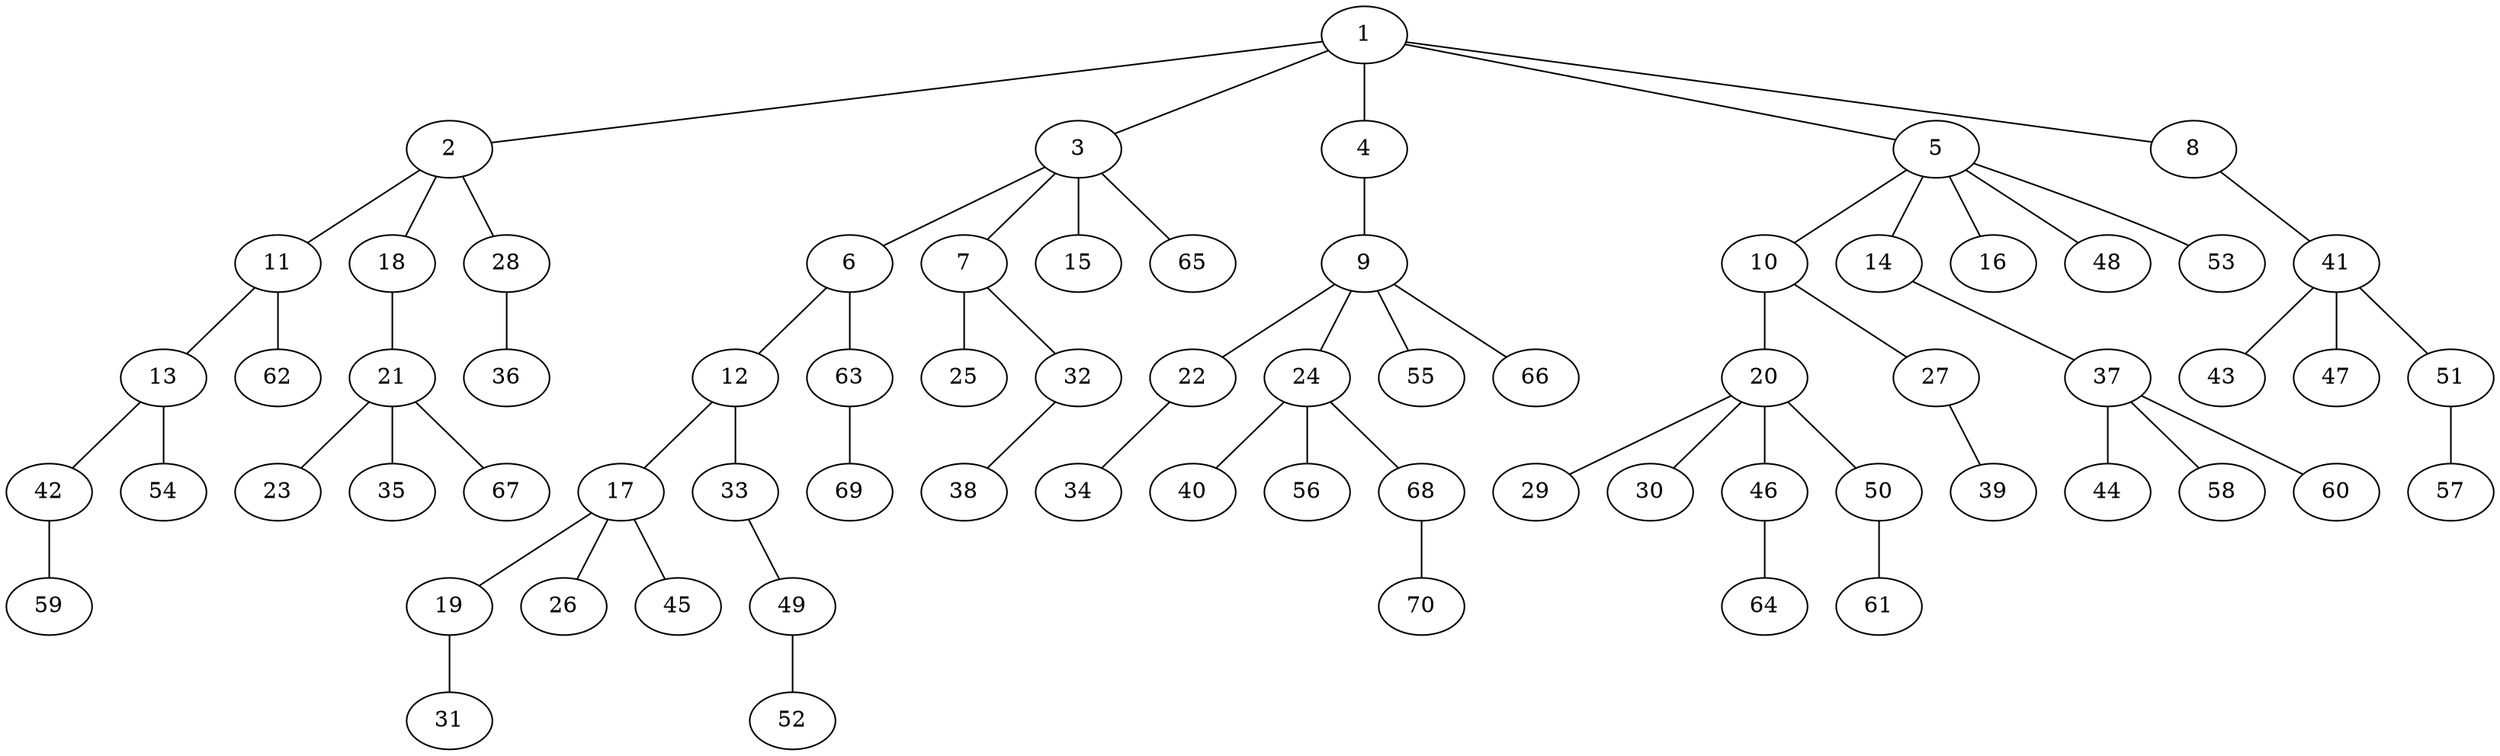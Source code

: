 graph graphname {1--2
1--3
1--4
1--5
1--8
2--11
2--18
2--28
3--6
3--7
3--15
3--65
4--9
5--10
5--14
5--16
5--48
5--53
6--12
6--63
7--25
7--32
8--41
9--22
9--24
9--55
9--66
10--20
10--27
11--13
11--62
12--17
12--33
13--42
13--54
14--37
17--19
17--26
17--45
18--21
19--31
20--29
20--30
20--46
20--50
21--23
21--35
21--67
22--34
24--40
24--56
24--68
27--39
28--36
32--38
33--49
37--44
37--58
37--60
41--43
41--47
41--51
42--59
46--64
49--52
50--61
51--57
63--69
68--70
}